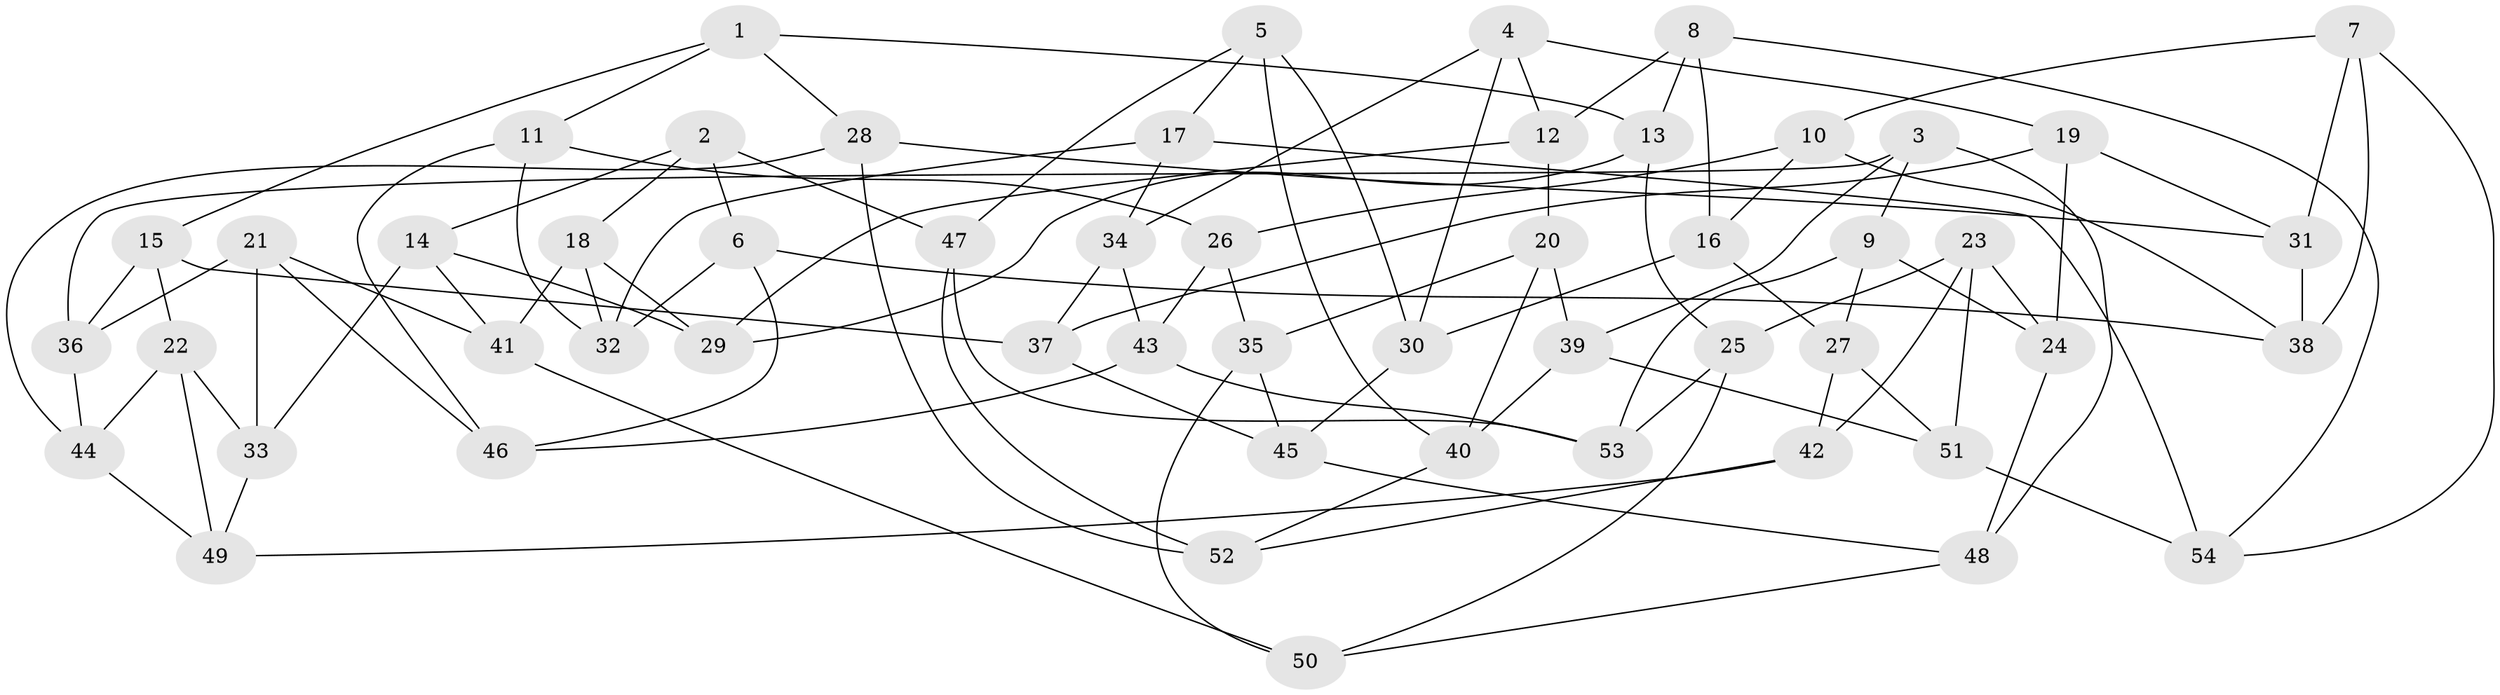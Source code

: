 // Generated by graph-tools (version 1.1) at 2025/16/03/09/25 04:16:14]
// undirected, 54 vertices, 108 edges
graph export_dot {
graph [start="1"]
  node [color=gray90,style=filled];
  1;
  2;
  3;
  4;
  5;
  6;
  7;
  8;
  9;
  10;
  11;
  12;
  13;
  14;
  15;
  16;
  17;
  18;
  19;
  20;
  21;
  22;
  23;
  24;
  25;
  26;
  27;
  28;
  29;
  30;
  31;
  32;
  33;
  34;
  35;
  36;
  37;
  38;
  39;
  40;
  41;
  42;
  43;
  44;
  45;
  46;
  47;
  48;
  49;
  50;
  51;
  52;
  53;
  54;
  1 -- 15;
  1 -- 28;
  1 -- 13;
  1 -- 11;
  2 -- 47;
  2 -- 6;
  2 -- 14;
  2 -- 18;
  3 -- 36;
  3 -- 48;
  3 -- 39;
  3 -- 9;
  4 -- 19;
  4 -- 30;
  4 -- 34;
  4 -- 12;
  5 -- 30;
  5 -- 40;
  5 -- 47;
  5 -- 17;
  6 -- 38;
  6 -- 46;
  6 -- 32;
  7 -- 10;
  7 -- 31;
  7 -- 54;
  7 -- 38;
  8 -- 13;
  8 -- 16;
  8 -- 12;
  8 -- 54;
  9 -- 27;
  9 -- 53;
  9 -- 24;
  10 -- 26;
  10 -- 16;
  10 -- 38;
  11 -- 26;
  11 -- 32;
  11 -- 46;
  12 -- 20;
  12 -- 29;
  13 -- 25;
  13 -- 29;
  14 -- 33;
  14 -- 29;
  14 -- 41;
  15 -- 36;
  15 -- 37;
  15 -- 22;
  16 -- 27;
  16 -- 30;
  17 -- 34;
  17 -- 54;
  17 -- 32;
  18 -- 29;
  18 -- 32;
  18 -- 41;
  19 -- 24;
  19 -- 37;
  19 -- 31;
  20 -- 40;
  20 -- 39;
  20 -- 35;
  21 -- 41;
  21 -- 33;
  21 -- 46;
  21 -- 36;
  22 -- 33;
  22 -- 49;
  22 -- 44;
  23 -- 51;
  23 -- 42;
  23 -- 24;
  23 -- 25;
  24 -- 48;
  25 -- 53;
  25 -- 50;
  26 -- 43;
  26 -- 35;
  27 -- 51;
  27 -- 42;
  28 -- 44;
  28 -- 52;
  28 -- 31;
  30 -- 45;
  31 -- 38;
  33 -- 49;
  34 -- 37;
  34 -- 43;
  35 -- 45;
  35 -- 50;
  36 -- 44;
  37 -- 45;
  39 -- 51;
  39 -- 40;
  40 -- 52;
  41 -- 50;
  42 -- 49;
  42 -- 52;
  43 -- 53;
  43 -- 46;
  44 -- 49;
  45 -- 48;
  47 -- 52;
  47 -- 53;
  48 -- 50;
  51 -- 54;
}
